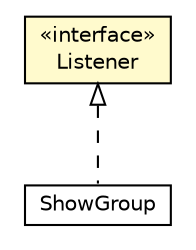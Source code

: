 #!/usr/local/bin/dot
#
# Class diagram 
# Generated by UMLGraph version 5.4 (http://www.umlgraph.org/)
#

digraph G {
	edge [fontname="Helvetica",fontsize=10,labelfontname="Helvetica",labelfontsize=10];
	node [fontname="Helvetica",fontsize=10,shape=plaintext];
	nodesep=0.25;
	ranksep=0.5;
	// hu.sch.kfc.client.activity.ShowGroup
	c6466 [label=<<table title="hu.sch.kfc.client.activity.ShowGroup" border="0" cellborder="1" cellspacing="0" cellpadding="2" port="p" href="../../activity/ShowGroup.html">
		<tr><td><table border="0" cellspacing="0" cellpadding="1">
<tr><td align="center" balign="center"> ShowGroup </td></tr>
		</table></td></tr>
		</table>>, URL="../../activity/ShowGroup.html", fontname="Helvetica", fontcolor="black", fontsize=10.0];
	// hu.sch.kfc.client.ui.view.ShowGroupView.Listener
	c6485 [label=<<table title="hu.sch.kfc.client.ui.view.ShowGroupView.Listener" border="0" cellborder="1" cellspacing="0" cellpadding="2" port="p" bgcolor="lemonChiffon" href="./ShowGroupView.Listener.html">
		<tr><td><table border="0" cellspacing="0" cellpadding="1">
<tr><td align="center" balign="center"> &#171;interface&#187; </td></tr>
<tr><td align="center" balign="center"> Listener </td></tr>
		</table></td></tr>
		</table>>, URL="./ShowGroupView.Listener.html", fontname="Helvetica", fontcolor="black", fontsize=10.0];
	//hu.sch.kfc.client.activity.ShowGroup implements hu.sch.kfc.client.ui.view.ShowGroupView.Listener
	c6485:p -> c6466:p [dir=back,arrowtail=empty,style=dashed];
}

